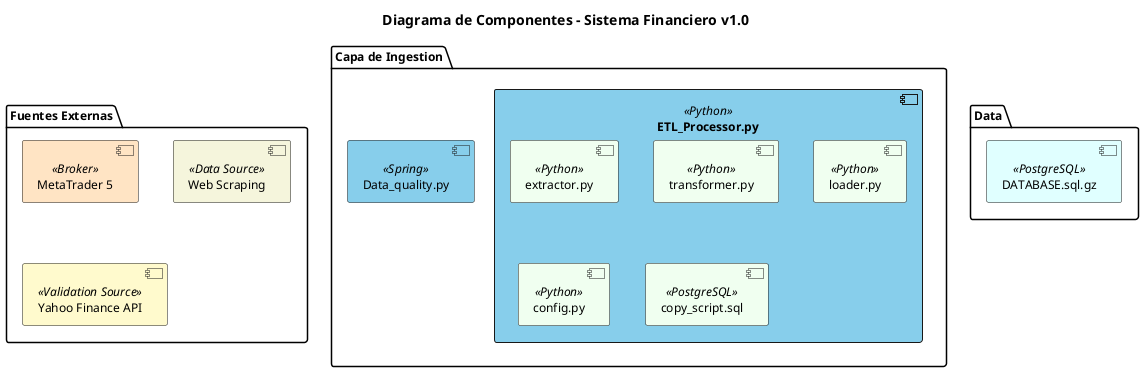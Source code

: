 @startuml
!theme _none_
skinparam defaultFontName "Segoe UI"
skinparam defaultFontSize 12
skinparam componentStyle uml2
skinparam linetype ortho

title Diagrama de Componentes - Sistema Financiero v1.0

package "Fuentes Externas" {
  [MetaTrader 5] <<Broker>> #FFE4C4 
  [Web Scraping] <<Data Source>> #F5F5DC
  [Yahoo Finance API] <<Validation Source>> #FFFACD
}

package "Capa de Ingestion" {
  component "ETL_Processor.py" <<Python>> #87CEEB {
    component "extractor.py" <<Python>> #F0FFF0
    component "transformer.py" <<Python>> #F0FFF0
    component "loader.py" <<Python>> #F0FFF0
    component "config.py" <<Python>> #F0FFF0
    component "copy_script.sql" <<PostgreSQL>> #F0FFF0
  }
  component "Data_quality.py" <<Spring>> #87CEEB {
    component "extractor.py" <<Python>> #F0FFF0
  }
}  
package "Data" {
  component "DATABASE.sql.gz" <<PostgreSQL>> #E0FFFF
}